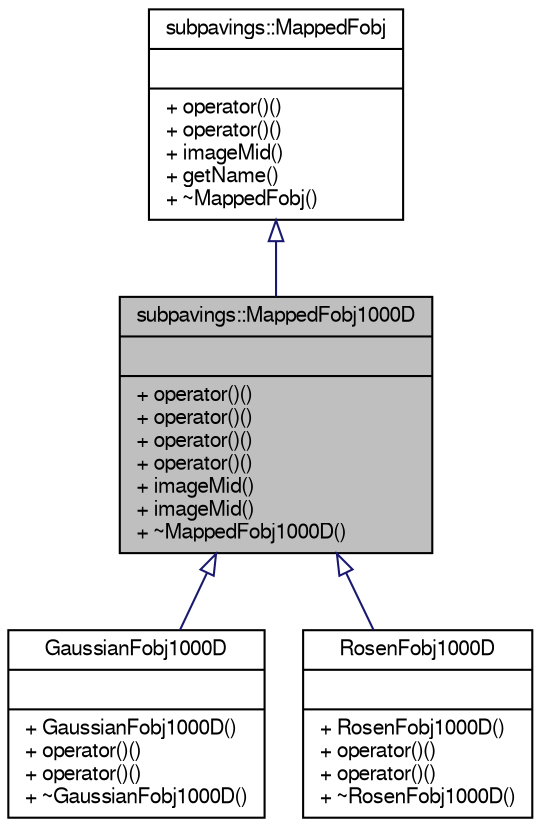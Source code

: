 digraph G
{
  edge [fontname="FreeSans",fontsize="10",labelfontname="FreeSans",labelfontsize="10"];
  node [fontname="FreeSans",fontsize="10",shape=record];
  Node1 [label="{subpavings::MappedFobj1000D\n||+ operator()()\l+ operator()()\l+ operator()()\l+ operator()()\l+ imageMid()\l+ imageMid()\l+ ~MappedFobj1000D()\l}",height=0.2,width=0.4,color="black", fillcolor="grey75", style="filled" fontcolor="black"];
  Node2 -> Node1 [dir="back",color="midnightblue",fontsize="10",style="solid",arrowtail="onormal",fontname="FreeSans"];
  Node2 [label="{subpavings::MappedFobj\n||+ operator()()\l+ operator()()\l+ imageMid()\l+ getName()\l+ ~MappedFobj()\l}",height=0.2,width=0.4,color="black", fillcolor="white", style="filled",URL="$classsubpavings_1_1MappedFobj.shtml"];
  Node1 -> Node3 [dir="back",color="midnightblue",fontsize="10",style="solid",arrowtail="onormal",fontname="FreeSans"];
  Node3 [label="{GaussianFobj1000D\n||+ GaussianFobj1000D()\l+ operator()()\l+ operator()()\l+ ~GaussianFobj1000D()\l}",height=0.2,width=0.4,color="black", fillcolor="white", style="filled",URL="$classGaussianFobj1000D.shtml"];
  Node1 -> Node4 [dir="back",color="midnightblue",fontsize="10",style="solid",arrowtail="onormal",fontname="FreeSans"];
  Node4 [label="{RosenFobj1000D\n||+ RosenFobj1000D()\l+ operator()()\l+ operator()()\l+ ~RosenFobj1000D()\l}",height=0.2,width=0.4,color="black", fillcolor="white", style="filled",URL="$classRosenFobj1000D.shtml"];
}
